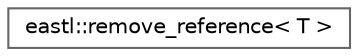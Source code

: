 digraph "类继承关系图"
{
 // LATEX_PDF_SIZE
  bgcolor="transparent";
  edge [fontname=Helvetica,fontsize=10,labelfontname=Helvetica,labelfontsize=10];
  node [fontname=Helvetica,fontsize=10,shape=box,height=0.2,width=0.4];
  rankdir="LR";
  Node0 [id="Node000000",label="eastl::remove_reference\< T \>",height=0.2,width=0.4,color="grey40", fillcolor="white", style="filled",URL="$structeastl_1_1remove__reference.html",tooltip=" "];
}
